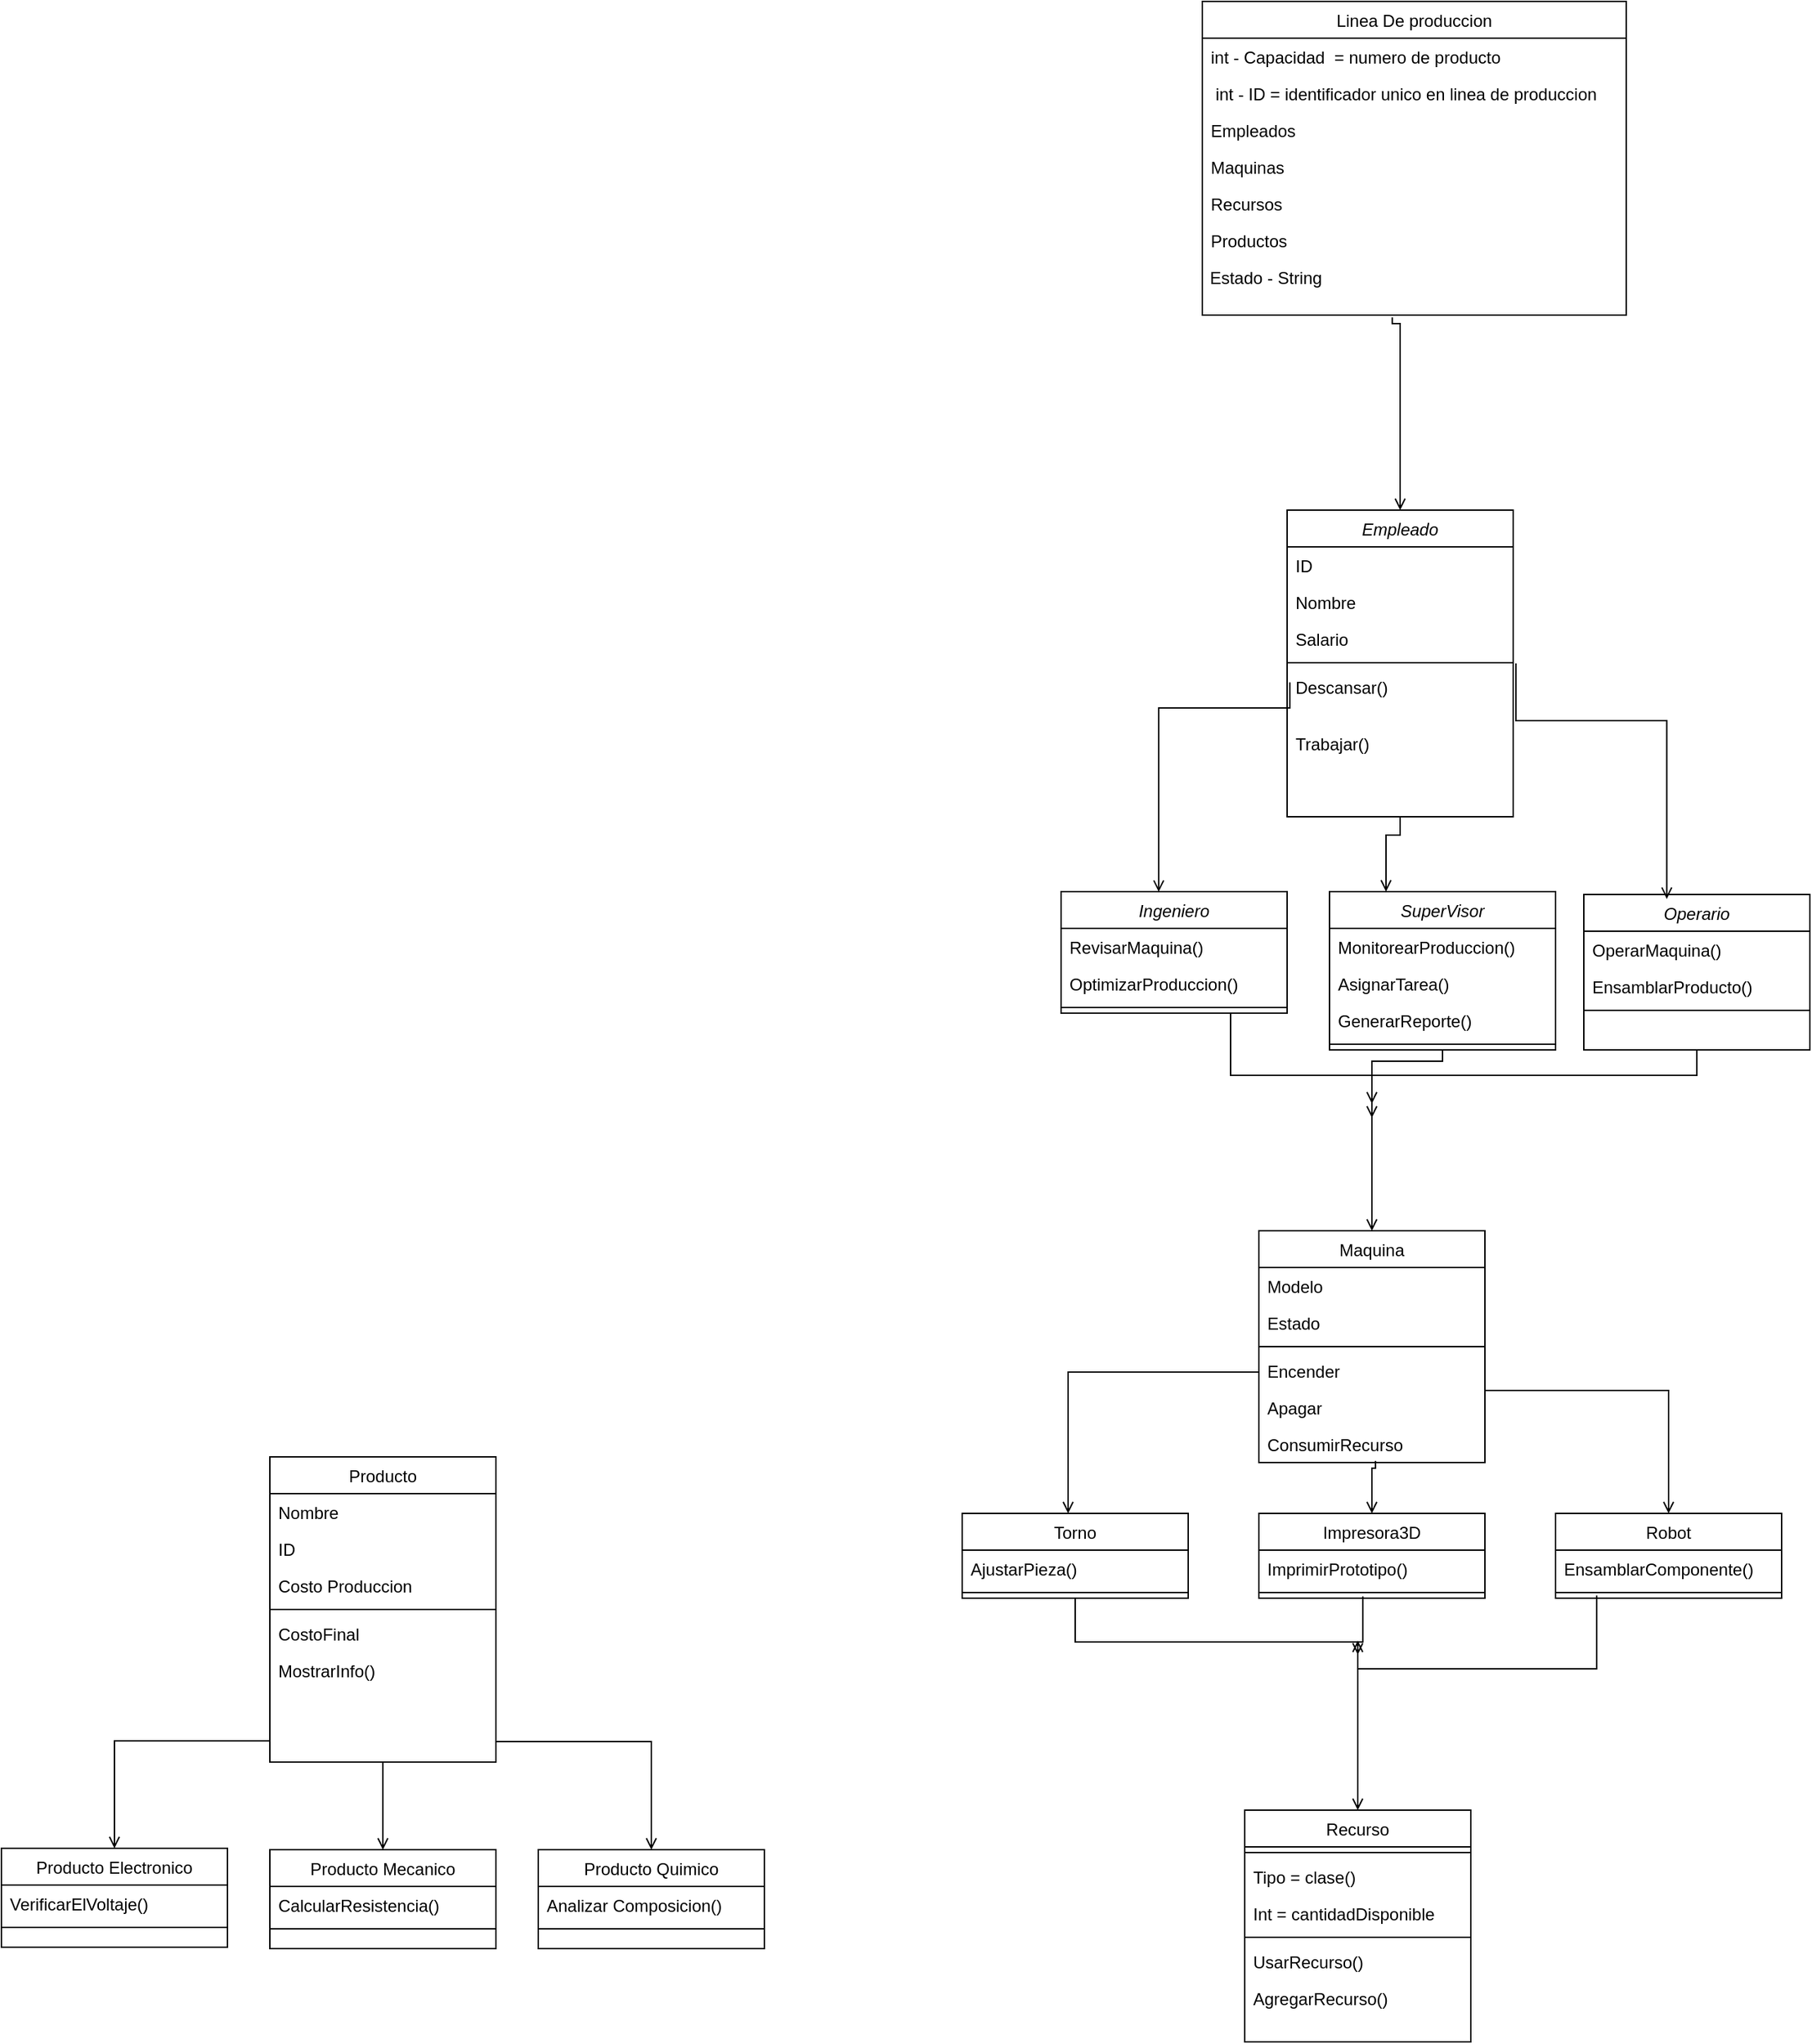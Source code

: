 <mxfile version="26.0.10">
  <diagram id="C5RBs43oDa-KdzZeNtuy" name="Page-1">
    <mxGraphModel dx="1806" dy="1612" grid="1" gridSize="10" guides="1" tooltips="1" connect="1" arrows="1" fold="1" page="1" pageScale="1" pageWidth="827" pageHeight="1169" math="0" shadow="0">
      <root>
        <object label="" Diagrama_UML="nose&#xa;" id="WIyWlLk6GJQsqaUBKTNV-0">
          <mxCell />
        </object>
        <mxCell id="WIyWlLk6GJQsqaUBKTNV-1" parent="WIyWlLk6GJQsqaUBKTNV-0" />
        <mxCell id="zkfFHV4jXpPFQw0GAbJ--0" value="Empleado" style="swimlane;fontStyle=2;align=center;verticalAlign=top;childLayout=stackLayout;horizontal=1;startSize=26;horizontalStack=0;resizeParent=1;resizeLast=0;collapsible=1;marginBottom=0;rounded=0;shadow=0;strokeWidth=1;" parent="WIyWlLk6GJQsqaUBKTNV-1" vertex="1">
          <mxGeometry x="150" y="-130" width="160" height="217" as="geometry">
            <mxRectangle x="230" y="140" width="160" height="26" as="alternateBounds" />
          </mxGeometry>
        </mxCell>
        <mxCell id="zkfFHV4jXpPFQw0GAbJ--1" value="ID" style="text;align=left;verticalAlign=top;spacingLeft=4;spacingRight=4;overflow=hidden;rotatable=0;points=[[0,0.5],[1,0.5]];portConstraint=eastwest;" parent="zkfFHV4jXpPFQw0GAbJ--0" vertex="1">
          <mxGeometry y="26" width="160" height="26" as="geometry" />
        </mxCell>
        <mxCell id="zkfFHV4jXpPFQw0GAbJ--2" value="Nombre" style="text;align=left;verticalAlign=top;spacingLeft=4;spacingRight=4;overflow=hidden;rotatable=0;points=[[0,0.5],[1,0.5]];portConstraint=eastwest;rounded=0;shadow=0;html=0;" parent="zkfFHV4jXpPFQw0GAbJ--0" vertex="1">
          <mxGeometry y="52" width="160" height="26" as="geometry" />
        </mxCell>
        <mxCell id="zkfFHV4jXpPFQw0GAbJ--3" value="Salario" style="text;align=left;verticalAlign=top;spacingLeft=4;spacingRight=4;overflow=hidden;rotatable=0;points=[[0,0.5],[1,0.5]];portConstraint=eastwest;rounded=0;shadow=0;html=0;" parent="zkfFHV4jXpPFQw0GAbJ--0" vertex="1">
          <mxGeometry y="78" width="160" height="26" as="geometry" />
        </mxCell>
        <mxCell id="zkfFHV4jXpPFQw0GAbJ--4" value="" style="line;html=1;strokeWidth=1;align=left;verticalAlign=middle;spacingTop=-1;spacingLeft=3;spacingRight=3;rotatable=0;labelPosition=right;points=[];portConstraint=eastwest;" parent="zkfFHV4jXpPFQw0GAbJ--0" vertex="1">
          <mxGeometry y="104" width="160" height="8" as="geometry" />
        </mxCell>
        <mxCell id="va-2-VRWZAZ5AJ6Nnm4U-2" value="Descansar()" style="text;align=left;verticalAlign=top;spacingLeft=4;spacingRight=4;overflow=hidden;rotatable=0;points=[[0,0.5],[1,0.5]];portConstraint=eastwest;rounded=0;shadow=0;html=0;" parent="zkfFHV4jXpPFQw0GAbJ--0" vertex="1">
          <mxGeometry y="112" width="160" height="40" as="geometry" />
        </mxCell>
        <mxCell id="zkfFHV4jXpPFQw0GAbJ--5" value="Trabajar()" style="text;align=left;verticalAlign=top;spacingLeft=4;spacingRight=4;overflow=hidden;rotatable=0;points=[[0,0.5],[1,0.5]];portConstraint=eastwest;" parent="zkfFHV4jXpPFQw0GAbJ--0" vertex="1">
          <mxGeometry y="152" width="160" height="38" as="geometry" />
        </mxCell>
        <mxCell id="zkfFHV4jXpPFQw0GAbJ--17" value="Producto" style="swimlane;fontStyle=0;align=center;verticalAlign=top;childLayout=stackLayout;horizontal=1;startSize=26;horizontalStack=0;resizeParent=1;resizeLast=0;collapsible=1;marginBottom=0;rounded=0;shadow=0;strokeWidth=1;" parent="WIyWlLk6GJQsqaUBKTNV-1" vertex="1">
          <mxGeometry x="-570" y="540" width="160" height="216" as="geometry">
            <mxRectangle x="550" y="140" width="160" height="26" as="alternateBounds" />
          </mxGeometry>
        </mxCell>
        <mxCell id="zkfFHV4jXpPFQw0GAbJ--18" value="Nombre" style="text;align=left;verticalAlign=top;spacingLeft=4;spacingRight=4;overflow=hidden;rotatable=0;points=[[0,0.5],[1,0.5]];portConstraint=eastwest;" parent="zkfFHV4jXpPFQw0GAbJ--17" vertex="1">
          <mxGeometry y="26" width="160" height="26" as="geometry" />
        </mxCell>
        <mxCell id="zkfFHV4jXpPFQw0GAbJ--19" value="ID" style="text;align=left;verticalAlign=top;spacingLeft=4;spacingRight=4;overflow=hidden;rotatable=0;points=[[0,0.5],[1,0.5]];portConstraint=eastwest;rounded=0;shadow=0;html=0;" parent="zkfFHV4jXpPFQw0GAbJ--17" vertex="1">
          <mxGeometry y="52" width="160" height="26" as="geometry" />
        </mxCell>
        <mxCell id="zkfFHV4jXpPFQw0GAbJ--20" value="Costo Produccion" style="text;align=left;verticalAlign=top;spacingLeft=4;spacingRight=4;overflow=hidden;rotatable=0;points=[[0,0.5],[1,0.5]];portConstraint=eastwest;rounded=0;shadow=0;html=0;" parent="zkfFHV4jXpPFQw0GAbJ--17" vertex="1">
          <mxGeometry y="78" width="160" height="26" as="geometry" />
        </mxCell>
        <mxCell id="zkfFHV4jXpPFQw0GAbJ--23" value="" style="line;html=1;strokeWidth=1;align=left;verticalAlign=middle;spacingTop=-1;spacingLeft=3;spacingRight=3;rotatable=0;labelPosition=right;points=[];portConstraint=eastwest;" parent="zkfFHV4jXpPFQw0GAbJ--17" vertex="1">
          <mxGeometry y="104" width="160" height="8" as="geometry" />
        </mxCell>
        <mxCell id="zkfFHV4jXpPFQw0GAbJ--24" value="CostoFinal" style="text;align=left;verticalAlign=top;spacingLeft=4;spacingRight=4;overflow=hidden;rotatable=0;points=[[0,0.5],[1,0.5]];portConstraint=eastwest;" parent="zkfFHV4jXpPFQw0GAbJ--17" vertex="1">
          <mxGeometry y="112" width="160" height="26" as="geometry" />
        </mxCell>
        <mxCell id="zkfFHV4jXpPFQw0GAbJ--25" value="MostrarInfo()" style="text;align=left;verticalAlign=top;spacingLeft=4;spacingRight=4;overflow=hidden;rotatable=0;points=[[0,0.5],[1,0.5]];portConstraint=eastwest;labelBackgroundColor=none;" parent="zkfFHV4jXpPFQw0GAbJ--17" vertex="1">
          <mxGeometry y="138" width="160" height="26" as="geometry" />
        </mxCell>
        <mxCell id="va-2-VRWZAZ5AJ6Nnm4U-9" value="Ingeniero" style="swimlane;fontStyle=2;align=center;verticalAlign=top;childLayout=stackLayout;horizontal=1;startSize=26;horizontalStack=0;resizeParent=1;resizeLast=0;collapsible=1;marginBottom=0;rounded=0;shadow=0;strokeWidth=1;" parent="WIyWlLk6GJQsqaUBKTNV-1" vertex="1">
          <mxGeometry x="-10" y="140" width="160" height="86" as="geometry">
            <mxRectangle x="230" y="140" width="160" height="26" as="alternateBounds" />
          </mxGeometry>
        </mxCell>
        <mxCell id="va-2-VRWZAZ5AJ6Nnm4U-10" value="RevisarMaquina()" style="text;align=left;verticalAlign=top;spacingLeft=4;spacingRight=4;overflow=hidden;rotatable=0;points=[[0,0.5],[1,0.5]];portConstraint=eastwest;" parent="va-2-VRWZAZ5AJ6Nnm4U-9" vertex="1">
          <mxGeometry y="26" width="160" height="26" as="geometry" />
        </mxCell>
        <mxCell id="va-2-VRWZAZ5AJ6Nnm4U-12" value="OptimizarProduccion()" style="text;align=left;verticalAlign=top;spacingLeft=4;spacingRight=4;overflow=hidden;rotatable=0;points=[[0,0.5],[1,0.5]];portConstraint=eastwest;rounded=0;shadow=0;html=0;" parent="va-2-VRWZAZ5AJ6Nnm4U-9" vertex="1">
          <mxGeometry y="52" width="160" height="26" as="geometry" />
        </mxCell>
        <mxCell id="va-2-VRWZAZ5AJ6Nnm4U-13" value="" style="line;html=1;strokeWidth=1;align=left;verticalAlign=middle;spacingTop=-1;spacingLeft=3;spacingRight=3;rotatable=0;labelPosition=right;points=[];portConstraint=eastwest;" parent="va-2-VRWZAZ5AJ6Nnm4U-9" vertex="1">
          <mxGeometry y="78" width="160" height="8" as="geometry" />
        </mxCell>
        <mxCell id="va-2-VRWZAZ5AJ6Nnm4U-16" value="SuperVisor" style="swimlane;fontStyle=2;align=center;verticalAlign=top;childLayout=stackLayout;horizontal=1;startSize=26;horizontalStack=0;resizeParent=1;resizeLast=0;collapsible=1;marginBottom=0;rounded=0;shadow=0;strokeWidth=1;" parent="WIyWlLk6GJQsqaUBKTNV-1" vertex="1">
          <mxGeometry x="180" y="140" width="160" height="112" as="geometry">
            <mxRectangle x="230" y="140" width="160" height="26" as="alternateBounds" />
          </mxGeometry>
        </mxCell>
        <mxCell id="va-2-VRWZAZ5AJ6Nnm4U-17" value="MonitorearProduccion()" style="text;align=left;verticalAlign=top;spacingLeft=4;spacingRight=4;overflow=hidden;rotatable=0;points=[[0,0.5],[1,0.5]];portConstraint=eastwest;" parent="va-2-VRWZAZ5AJ6Nnm4U-16" vertex="1">
          <mxGeometry y="26" width="160" height="26" as="geometry" />
        </mxCell>
        <mxCell id="va-2-VRWZAZ5AJ6Nnm4U-18" value="AsignarTarea()" style="text;align=left;verticalAlign=top;spacingLeft=4;spacingRight=4;overflow=hidden;rotatable=0;points=[[0,0.5],[1,0.5]];portConstraint=eastwest;rounded=0;shadow=0;html=0;" parent="va-2-VRWZAZ5AJ6Nnm4U-16" vertex="1">
          <mxGeometry y="52" width="160" height="26" as="geometry" />
        </mxCell>
        <mxCell id="va-2-VRWZAZ5AJ6Nnm4U-19" value="GenerarReporte()" style="text;align=left;verticalAlign=top;spacingLeft=4;spacingRight=4;overflow=hidden;rotatable=0;points=[[0,0.5],[1,0.5]];portConstraint=eastwest;rounded=0;shadow=0;html=0;" parent="va-2-VRWZAZ5AJ6Nnm4U-16" vertex="1">
          <mxGeometry y="78" width="160" height="26" as="geometry" />
        </mxCell>
        <mxCell id="va-2-VRWZAZ5AJ6Nnm4U-20" value="" style="line;html=1;strokeWidth=1;align=left;verticalAlign=middle;spacingTop=-1;spacingLeft=3;spacingRight=3;rotatable=0;labelPosition=right;points=[];portConstraint=eastwest;" parent="va-2-VRWZAZ5AJ6Nnm4U-16" vertex="1">
          <mxGeometry y="104" width="160" height="8" as="geometry" />
        </mxCell>
        <mxCell id="va-2-VRWZAZ5AJ6Nnm4U-21" value="Operario" style="swimlane;fontStyle=2;align=center;verticalAlign=top;childLayout=stackLayout;horizontal=1;startSize=26;horizontalStack=0;resizeParent=1;resizeLast=0;collapsible=1;marginBottom=0;rounded=0;shadow=0;strokeWidth=1;" parent="WIyWlLk6GJQsqaUBKTNV-1" vertex="1">
          <mxGeometry x="360" y="142" width="160" height="110" as="geometry">
            <mxRectangle x="230" y="140" width="160" height="26" as="alternateBounds" />
          </mxGeometry>
        </mxCell>
        <mxCell id="va-2-VRWZAZ5AJ6Nnm4U-22" value="OperarMaquina()" style="text;align=left;verticalAlign=top;spacingLeft=4;spacingRight=4;overflow=hidden;rotatable=0;points=[[0,0.5],[1,0.5]];portConstraint=eastwest;" parent="va-2-VRWZAZ5AJ6Nnm4U-21" vertex="1">
          <mxGeometry y="26" width="160" height="26" as="geometry" />
        </mxCell>
        <mxCell id="va-2-VRWZAZ5AJ6Nnm4U-23" value="EnsamblarProducto()" style="text;align=left;verticalAlign=top;spacingLeft=4;spacingRight=4;overflow=hidden;rotatable=0;points=[[0,0.5],[1,0.5]];portConstraint=eastwest;rounded=0;shadow=0;html=0;" parent="va-2-VRWZAZ5AJ6Nnm4U-21" vertex="1">
          <mxGeometry y="52" width="160" height="26" as="geometry" />
        </mxCell>
        <mxCell id="va-2-VRWZAZ5AJ6Nnm4U-25" value="" style="line;html=1;strokeWidth=1;align=left;verticalAlign=middle;spacingTop=-1;spacingLeft=3;spacingRight=3;rotatable=0;labelPosition=right;points=[];portConstraint=eastwest;" parent="va-2-VRWZAZ5AJ6Nnm4U-21" vertex="1">
          <mxGeometry y="78" width="160" height="8" as="geometry" />
        </mxCell>
        <mxCell id="va-2-VRWZAZ5AJ6Nnm4U-29" value="Producto Electronico" style="swimlane;fontStyle=0;align=center;verticalAlign=top;childLayout=stackLayout;horizontal=1;startSize=26;horizontalStack=0;resizeParent=1;resizeLast=0;collapsible=1;marginBottom=0;rounded=0;shadow=0;strokeWidth=1;" parent="WIyWlLk6GJQsqaUBKTNV-1" vertex="1">
          <mxGeometry x="-760" y="817" width="160" height="70" as="geometry">
            <mxRectangle x="550" y="140" width="160" height="26" as="alternateBounds" />
          </mxGeometry>
        </mxCell>
        <mxCell id="va-2-VRWZAZ5AJ6Nnm4U-31" value="VerificarElVoltaje()" style="text;align=left;verticalAlign=top;spacingLeft=4;spacingRight=4;overflow=hidden;rotatable=0;points=[[0,0.5],[1,0.5]];portConstraint=eastwest;rounded=0;shadow=0;html=0;" parent="va-2-VRWZAZ5AJ6Nnm4U-29" vertex="1">
          <mxGeometry y="26" width="160" height="26" as="geometry" />
        </mxCell>
        <mxCell id="va-2-VRWZAZ5AJ6Nnm4U-33" value="" style="line;html=1;strokeWidth=1;align=left;verticalAlign=middle;spacingTop=-1;spacingLeft=3;spacingRight=3;rotatable=0;labelPosition=right;points=[];portConstraint=eastwest;" parent="va-2-VRWZAZ5AJ6Nnm4U-29" vertex="1">
          <mxGeometry y="52" width="160" height="8" as="geometry" />
        </mxCell>
        <mxCell id="va-2-VRWZAZ5AJ6Nnm4U-37" value="Producto Mecanico" style="swimlane;fontStyle=0;align=center;verticalAlign=top;childLayout=stackLayout;horizontal=1;startSize=26;horizontalStack=0;resizeParent=1;resizeLast=0;collapsible=1;marginBottom=0;rounded=0;shadow=0;strokeWidth=1;" parent="WIyWlLk6GJQsqaUBKTNV-1" vertex="1">
          <mxGeometry x="-570" y="818" width="160" height="70" as="geometry">
            <mxRectangle x="550" y="140" width="160" height="26" as="alternateBounds" />
          </mxGeometry>
        </mxCell>
        <mxCell id="va-2-VRWZAZ5AJ6Nnm4U-38" value="CalcularResistencia()" style="text;align=left;verticalAlign=top;spacingLeft=4;spacingRight=4;overflow=hidden;rotatable=0;points=[[0,0.5],[1,0.5]];portConstraint=eastwest;rounded=0;shadow=0;html=0;" parent="va-2-VRWZAZ5AJ6Nnm4U-37" vertex="1">
          <mxGeometry y="26" width="160" height="26" as="geometry" />
        </mxCell>
        <mxCell id="va-2-VRWZAZ5AJ6Nnm4U-39" value="" style="line;html=1;strokeWidth=1;align=left;verticalAlign=middle;spacingTop=-1;spacingLeft=3;spacingRight=3;rotatable=0;labelPosition=right;points=[];portConstraint=eastwest;" parent="va-2-VRWZAZ5AJ6Nnm4U-37" vertex="1">
          <mxGeometry y="52" width="160" height="8" as="geometry" />
        </mxCell>
        <mxCell id="va-2-VRWZAZ5AJ6Nnm4U-45" value="Producto Quimico" style="swimlane;fontStyle=0;align=center;verticalAlign=top;childLayout=stackLayout;horizontal=1;startSize=26;horizontalStack=0;resizeParent=1;resizeLast=0;collapsible=1;marginBottom=0;rounded=0;shadow=0;strokeWidth=1;" parent="WIyWlLk6GJQsqaUBKTNV-1" vertex="1">
          <mxGeometry x="-380" y="818" width="160" height="70" as="geometry">
            <mxRectangle x="550" y="140" width="160" height="26" as="alternateBounds" />
          </mxGeometry>
        </mxCell>
        <mxCell id="va-2-VRWZAZ5AJ6Nnm4U-46" value="Analizar Composicion()" style="text;align=left;verticalAlign=top;spacingLeft=4;spacingRight=4;overflow=hidden;rotatable=0;points=[[0,0.5],[1,0.5]];portConstraint=eastwest;rounded=0;shadow=0;html=0;" parent="va-2-VRWZAZ5AJ6Nnm4U-45" vertex="1">
          <mxGeometry y="26" width="160" height="26" as="geometry" />
        </mxCell>
        <mxCell id="va-2-VRWZAZ5AJ6Nnm4U-47" value="" style="line;html=1;strokeWidth=1;align=left;verticalAlign=middle;spacingTop=-1;spacingLeft=3;spacingRight=3;rotatable=0;labelPosition=right;points=[];portConstraint=eastwest;" parent="va-2-VRWZAZ5AJ6Nnm4U-45" vertex="1">
          <mxGeometry y="52" width="160" height="8" as="geometry" />
        </mxCell>
        <mxCell id="va-2-VRWZAZ5AJ6Nnm4U-101" value="" style="endArrow=open;shadow=0;strokeWidth=1;rounded=0;curved=0;endFill=1;edgeStyle=elbowEdgeStyle;elbow=vertical;exitX=0.012;exitY=0.247;exitDx=0;exitDy=0;exitPerimeter=0;entryX=0.432;entryY=0.002;entryDx=0;entryDy=0;entryPerimeter=0;" parent="WIyWlLk6GJQsqaUBKTNV-1" source="va-2-VRWZAZ5AJ6Nnm4U-2" edge="1" target="va-2-VRWZAZ5AJ6Nnm4U-9">
          <mxGeometry x="0.5" y="41" relative="1" as="geometry">
            <mxPoint x="130" y="68" as="sourcePoint" />
            <mxPoint x="60" y="142" as="targetPoint" />
            <mxPoint x="-40" y="32" as="offset" />
            <Array as="points">
              <mxPoint x="110" y="10" />
            </Array>
          </mxGeometry>
        </mxCell>
        <mxCell id="va-2-VRWZAZ5AJ6Nnm4U-103" value="" style="endArrow=open;shadow=0;strokeWidth=1;rounded=0;curved=0;endFill=1;edgeStyle=elbowEdgeStyle;elbow=vertical;exitX=1.012;exitY=-0.086;exitDx=0;exitDy=0;exitPerimeter=0;entryX=0.367;entryY=0.029;entryDx=0;entryDy=0;entryPerimeter=0;" parent="WIyWlLk6GJQsqaUBKTNV-1" source="va-2-VRWZAZ5AJ6Nnm4U-2" target="va-2-VRWZAZ5AJ6Nnm4U-21" edge="1">
          <mxGeometry x="0.5" y="41" relative="1" as="geometry">
            <mxPoint x="414" y="6" as="sourcePoint" />
            <mxPoint x="344" y="80" as="targetPoint" />
            <mxPoint x="-40" y="32" as="offset" />
            <Array as="points">
              <mxPoint x="390" y="19" />
            </Array>
          </mxGeometry>
        </mxCell>
        <mxCell id="va-2-VRWZAZ5AJ6Nnm4U-104" value="" style="endArrow=open;shadow=0;strokeWidth=1;rounded=0;curved=0;endFill=1;edgeStyle=elbowEdgeStyle;elbow=vertical;exitX=0;exitY=0.5;exitDx=0;exitDy=0;entryX=0.5;entryY=0;entryDx=0;entryDy=0;" parent="WIyWlLk6GJQsqaUBKTNV-1" source="zkfFHV4jXpPFQw0GAbJ--24" target="va-2-VRWZAZ5AJ6Nnm4U-29" edge="1">
          <mxGeometry x="0.5" y="41" relative="1" as="geometry">
            <mxPoint x="-600" y="656" as="sourcePoint" />
            <mxPoint x="-670" y="730" as="targetPoint" />
            <mxPoint x="-40" y="32" as="offset" />
          </mxGeometry>
        </mxCell>
        <mxCell id="va-2-VRWZAZ5AJ6Nnm4U-105" value="" style="endArrow=open;shadow=0;strokeWidth=1;rounded=0;curved=0;endFill=1;edgeStyle=elbowEdgeStyle;elbow=vertical;entryX=0.5;entryY=0;entryDx=0;entryDy=0;exitX=0.5;exitY=1;exitDx=0;exitDy=0;" parent="WIyWlLk6GJQsqaUBKTNV-1" source="zkfFHV4jXpPFQw0GAbJ--17" target="va-2-VRWZAZ5AJ6Nnm4U-37" edge="1">
          <mxGeometry x="0.5" y="41" relative="1" as="geometry">
            <mxPoint x="-460" y="776" as="sourcePoint" />
            <mxPoint x="-563" y="830" as="targetPoint" />
            <mxPoint x="-40" y="32" as="offset" />
          </mxGeometry>
        </mxCell>
        <mxCell id="va-2-VRWZAZ5AJ6Nnm4U-106" value="" style="endArrow=open;shadow=0;strokeWidth=1;rounded=0;curved=0;endFill=1;edgeStyle=elbowEdgeStyle;elbow=vertical;exitX=1;exitY=0.5;exitDx=0;exitDy=0;entryX=0.5;entryY=0;entryDx=0;entryDy=0;" parent="WIyWlLk6GJQsqaUBKTNV-1" source="zkfFHV4jXpPFQw0GAbJ--24" target="va-2-VRWZAZ5AJ6Nnm4U-45" edge="1">
          <mxGeometry x="0.5" y="41" relative="1" as="geometry">
            <mxPoint x="-300" y="696" as="sourcePoint" />
            <mxPoint x="-370" y="770" as="targetPoint" />
            <mxPoint x="-40" y="32" as="offset" />
          </mxGeometry>
        </mxCell>
        <mxCell id="va-2-VRWZAZ5AJ6Nnm4U-108" value="" style="endArrow=open;shadow=0;strokeWidth=1;rounded=0;curved=0;endFill=1;edgeStyle=elbowEdgeStyle;elbow=vertical;exitX=0.75;exitY=1;exitDx=0;exitDy=0;" parent="WIyWlLk6GJQsqaUBKTNV-1" source="va-2-VRWZAZ5AJ6Nnm4U-9" edge="1">
          <mxGeometry x="0.5" y="41" relative="1" as="geometry">
            <mxPoint x="122" y="279" as="sourcePoint" />
            <mxPoint x="210" y="300" as="targetPoint" />
            <mxPoint x="-40" y="32" as="offset" />
            <Array as="points">
              <mxPoint x="80" y="270" />
            </Array>
          </mxGeometry>
        </mxCell>
        <mxCell id="va-2-VRWZAZ5AJ6Nnm4U-110" value="" style="endArrow=open;shadow=0;strokeWidth=1;rounded=0;curved=0;endFill=1;edgeStyle=elbowEdgeStyle;elbow=vertical;exitX=0.5;exitY=1;exitDx=0;exitDy=0;entryX=0.5;entryY=0;entryDx=0;entryDy=0;" parent="WIyWlLk6GJQsqaUBKTNV-1" source="va-2-VRWZAZ5AJ6Nnm4U-16" edge="1" target="va-2-VRWZAZ5AJ6Nnm4U-150">
          <mxGeometry x="0.5" y="41" relative="1" as="geometry">
            <mxPoint x="340" y="269" as="sourcePoint" />
            <mxPoint x="220" y="368" as="targetPoint" />
            <mxPoint x="-40" y="32" as="offset" />
            <Array as="points">
              <mxPoint x="298" y="260" />
            </Array>
          </mxGeometry>
        </mxCell>
        <mxCell id="va-2-VRWZAZ5AJ6Nnm4U-111" value="" style="endArrow=open;shadow=0;strokeWidth=1;rounded=0;curved=0;endFill=1;edgeStyle=elbowEdgeStyle;elbow=vertical;exitX=0.5;exitY=1;exitDx=0;exitDy=0;" parent="WIyWlLk6GJQsqaUBKTNV-1" source="va-2-VRWZAZ5AJ6Nnm4U-21" edge="1">
          <mxGeometry x="0.5" y="41" relative="1" as="geometry">
            <mxPoint x="492" y="279" as="sourcePoint" />
            <mxPoint x="210" y="290" as="targetPoint" />
            <mxPoint x="-40" y="32" as="offset" />
            <Array as="points">
              <mxPoint x="450" y="270" />
            </Array>
          </mxGeometry>
        </mxCell>
        <mxCell id="va-2-VRWZAZ5AJ6Nnm4U-112" value="" style="endArrow=open;shadow=0;strokeWidth=1;rounded=0;curved=0;endFill=1;edgeStyle=elbowEdgeStyle;elbow=vertical;exitX=0.5;exitY=1;exitDx=0;exitDy=0;entryX=0.25;entryY=0;entryDx=0;entryDy=0;" parent="WIyWlLk6GJQsqaUBKTNV-1" source="zkfFHV4jXpPFQw0GAbJ--0" target="va-2-VRWZAZ5AJ6Nnm4U-16" edge="1">
          <mxGeometry x="0.5" y="41" relative="1" as="geometry">
            <mxPoint x="292" y="109" as="sourcePoint" />
            <mxPoint x="200" y="232" as="targetPoint" />
            <mxPoint x="-40" y="32" as="offset" />
            <Array as="points">
              <mxPoint x="250" y="100" />
            </Array>
          </mxGeometry>
        </mxCell>
        <mxCell id="va-2-VRWZAZ5AJ6Nnm4U-150" value="Maquina" style="swimlane;fontStyle=0;align=center;verticalAlign=top;childLayout=stackLayout;horizontal=1;startSize=26;horizontalStack=0;resizeParent=1;resizeLast=0;collapsible=1;marginBottom=0;rounded=0;shadow=0;strokeWidth=1;" parent="WIyWlLk6GJQsqaUBKTNV-1" vertex="1">
          <mxGeometry x="130" y="380" width="160" height="164" as="geometry">
            <mxRectangle x="550" y="140" width="160" height="26" as="alternateBounds" />
          </mxGeometry>
        </mxCell>
        <mxCell id="va-2-VRWZAZ5AJ6Nnm4U-151" value="Modelo" style="text;align=left;verticalAlign=top;spacingLeft=4;spacingRight=4;overflow=hidden;rotatable=0;points=[[0,0.5],[1,0.5]];portConstraint=eastwest;" parent="va-2-VRWZAZ5AJ6Nnm4U-150" vertex="1">
          <mxGeometry y="26" width="160" height="26" as="geometry" />
        </mxCell>
        <mxCell id="va-2-VRWZAZ5AJ6Nnm4U-152" value="Estado" style="text;align=left;verticalAlign=top;spacingLeft=4;spacingRight=4;overflow=hidden;rotatable=0;points=[[0,0.5],[1,0.5]];portConstraint=eastwest;rounded=0;shadow=0;html=0;" parent="va-2-VRWZAZ5AJ6Nnm4U-150" vertex="1">
          <mxGeometry y="52" width="160" height="26" as="geometry" />
        </mxCell>
        <mxCell id="va-2-VRWZAZ5AJ6Nnm4U-154" value="" style="line;html=1;strokeWidth=1;align=left;verticalAlign=middle;spacingTop=-1;spacingLeft=3;spacingRight=3;rotatable=0;labelPosition=right;points=[];portConstraint=eastwest;" parent="va-2-VRWZAZ5AJ6Nnm4U-150" vertex="1">
          <mxGeometry y="78" width="160" height="8" as="geometry" />
        </mxCell>
        <mxCell id="va-2-VRWZAZ5AJ6Nnm4U-153" value="Encender" style="text;align=left;verticalAlign=top;spacingLeft=4;spacingRight=4;overflow=hidden;rotatable=0;points=[[0,0.5],[1,0.5]];portConstraint=eastwest;rounded=0;shadow=0;html=0;" parent="va-2-VRWZAZ5AJ6Nnm4U-150" vertex="1">
          <mxGeometry y="86" width="160" height="26" as="geometry" />
        </mxCell>
        <mxCell id="va-2-VRWZAZ5AJ6Nnm4U-155" value="Apagar" style="text;align=left;verticalAlign=top;spacingLeft=4;spacingRight=4;overflow=hidden;rotatable=0;points=[[0,0.5],[1,0.5]];portConstraint=eastwest;" parent="va-2-VRWZAZ5AJ6Nnm4U-150" vertex="1">
          <mxGeometry y="112" width="160" height="26" as="geometry" />
        </mxCell>
        <mxCell id="va-2-VRWZAZ5AJ6Nnm4U-156" value="ConsumirRecurso" style="text;align=left;verticalAlign=top;spacingLeft=4;spacingRight=4;overflow=hidden;rotatable=0;points=[[0,0.5],[1,0.5]];portConstraint=eastwest;labelBackgroundColor=none;" parent="va-2-VRWZAZ5AJ6Nnm4U-150" vertex="1">
          <mxGeometry y="138" width="160" height="26" as="geometry" />
        </mxCell>
        <mxCell id="va-2-VRWZAZ5AJ6Nnm4U-167" value="Robot" style="swimlane;fontStyle=0;align=center;verticalAlign=top;childLayout=stackLayout;horizontal=1;startSize=26;horizontalStack=0;resizeParent=1;resizeLast=0;collapsible=1;marginBottom=0;rounded=0;shadow=0;strokeWidth=1;" parent="WIyWlLk6GJQsqaUBKTNV-1" vertex="1">
          <mxGeometry x="340" y="580" width="160" height="60" as="geometry">
            <mxRectangle x="130" y="380" width="160" height="26" as="alternateBounds" />
          </mxGeometry>
        </mxCell>
        <mxCell id="va-2-VRWZAZ5AJ6Nnm4U-168" value="EnsamblarComponente()" style="text;align=left;verticalAlign=top;spacingLeft=4;spacingRight=4;overflow=hidden;rotatable=0;points=[[0,0.5],[1,0.5]];portConstraint=eastwest;" parent="va-2-VRWZAZ5AJ6Nnm4U-167" vertex="1">
          <mxGeometry y="26" width="160" height="26" as="geometry" />
        </mxCell>
        <mxCell id="va-2-VRWZAZ5AJ6Nnm4U-170" value="" style="line;html=1;strokeWidth=1;align=left;verticalAlign=middle;spacingTop=-1;spacingLeft=3;spacingRight=3;rotatable=0;labelPosition=right;points=[];portConstraint=eastwest;" parent="va-2-VRWZAZ5AJ6Nnm4U-167" vertex="1">
          <mxGeometry y="52" width="160" height="8" as="geometry" />
        </mxCell>
        <mxCell id="va-2-VRWZAZ5AJ6Nnm4U-173" value="Impresora3D" style="swimlane;fontStyle=0;align=center;verticalAlign=top;childLayout=stackLayout;horizontal=1;startSize=26;horizontalStack=0;resizeParent=1;resizeLast=0;collapsible=1;marginBottom=0;rounded=0;shadow=0;strokeWidth=1;" parent="WIyWlLk6GJQsqaUBKTNV-1" vertex="1">
          <mxGeometry x="130" y="580" width="160" height="60" as="geometry">
            <mxRectangle x="130" y="380" width="160" height="26" as="alternateBounds" />
          </mxGeometry>
        </mxCell>
        <mxCell id="va-2-VRWZAZ5AJ6Nnm4U-175" value="ImprimirPrototipo()" style="text;align=left;verticalAlign=top;spacingLeft=4;spacingRight=4;overflow=hidden;rotatable=0;points=[[0,0.5],[1,0.5]];portConstraint=eastwest;rounded=0;shadow=0;html=0;" parent="va-2-VRWZAZ5AJ6Nnm4U-173" vertex="1">
          <mxGeometry y="26" width="160" height="26" as="geometry" />
        </mxCell>
        <mxCell id="va-2-VRWZAZ5AJ6Nnm4U-176" value="" style="line;html=1;strokeWidth=1;align=left;verticalAlign=middle;spacingTop=-1;spacingLeft=3;spacingRight=3;rotatable=0;labelPosition=right;points=[];portConstraint=eastwest;" parent="va-2-VRWZAZ5AJ6Nnm4U-173" vertex="1">
          <mxGeometry y="52" width="160" height="8" as="geometry" />
        </mxCell>
        <mxCell id="va-2-VRWZAZ5AJ6Nnm4U-179" value="Torno" style="swimlane;fontStyle=0;align=center;verticalAlign=top;childLayout=stackLayout;horizontal=1;startSize=26;horizontalStack=0;resizeParent=1;resizeLast=0;collapsible=1;marginBottom=0;rounded=0;shadow=0;strokeWidth=1;" parent="WIyWlLk6GJQsqaUBKTNV-1" vertex="1">
          <mxGeometry x="-80" y="580" width="160" height="60" as="geometry">
            <mxRectangle x="130" y="380" width="160" height="26" as="alternateBounds" />
          </mxGeometry>
        </mxCell>
        <mxCell id="va-2-VRWZAZ5AJ6Nnm4U-181" value="AjustarPieza()" style="text;align=left;verticalAlign=top;spacingLeft=4;spacingRight=4;overflow=hidden;rotatable=0;points=[[0,0.5],[1,0.5]];portConstraint=eastwest;rounded=0;shadow=0;html=0;" parent="va-2-VRWZAZ5AJ6Nnm4U-179" vertex="1">
          <mxGeometry y="26" width="160" height="26" as="geometry" />
        </mxCell>
        <mxCell id="va-2-VRWZAZ5AJ6Nnm4U-182" value="" style="line;html=1;strokeWidth=1;align=left;verticalAlign=middle;spacingTop=-1;spacingLeft=3;spacingRight=3;rotatable=0;labelPosition=right;points=[];portConstraint=eastwest;" parent="va-2-VRWZAZ5AJ6Nnm4U-179" vertex="1">
          <mxGeometry y="52" width="160" height="8" as="geometry" />
        </mxCell>
        <mxCell id="va-2-VRWZAZ5AJ6Nnm4U-185" value="" style="endArrow=open;shadow=0;strokeWidth=1;rounded=0;curved=0;endFill=1;edgeStyle=elbowEdgeStyle;elbow=vertical;entryX=0.532;entryY=-0.017;entryDx=0;entryDy=0;entryPerimeter=0;exitX=0;exitY=0.5;exitDx=0;exitDy=0;" parent="WIyWlLk6GJQsqaUBKTNV-1" source="va-2-VRWZAZ5AJ6Nnm4U-153" edge="1">
          <mxGeometry x="0.5" y="41" relative="1" as="geometry">
            <mxPoint x="40" y="480" as="sourcePoint" />
            <mxPoint x="-5" y="580" as="targetPoint" />
            <mxPoint x="-40" y="32" as="offset" />
            <Array as="points">
              <mxPoint x="40" y="480" />
            </Array>
          </mxGeometry>
        </mxCell>
        <mxCell id="va-2-VRWZAZ5AJ6Nnm4U-186" value="" style="endArrow=open;shadow=0;strokeWidth=1;rounded=0;curved=0;endFill=1;edgeStyle=elbowEdgeStyle;elbow=vertical;exitX=0.516;exitY=0.958;exitDx=0;exitDy=0;entryX=0.5;entryY=0;entryDx=0;entryDy=0;exitPerimeter=0;" parent="WIyWlLk6GJQsqaUBKTNV-1" source="va-2-VRWZAZ5AJ6Nnm4U-156" target="va-2-VRWZAZ5AJ6Nnm4U-173" edge="1">
          <mxGeometry x="0.5" y="41" relative="1" as="geometry">
            <mxPoint x="207.5" y="544" as="sourcePoint" />
            <mxPoint x="212.5" y="635" as="targetPoint" />
            <mxPoint x="-40" y="32" as="offset" />
            <Array as="points">
              <mxPoint x="217.5" y="548" />
            </Array>
          </mxGeometry>
        </mxCell>
        <mxCell id="va-2-VRWZAZ5AJ6Nnm4U-187" value="" style="endArrow=open;shadow=0;strokeWidth=1;rounded=0;curved=0;endFill=1;edgeStyle=elbowEdgeStyle;elbow=vertical;exitX=1;exitY=0.5;exitDx=0;exitDy=0;entryX=0.5;entryY=0;entryDx=0;entryDy=0;" parent="WIyWlLk6GJQsqaUBKTNV-1" source="va-2-VRWZAZ5AJ6Nnm4U-153" target="va-2-VRWZAZ5AJ6Nnm4U-167" edge="1">
          <mxGeometry x="0.5" y="41" relative="1" as="geometry">
            <mxPoint x="417.5" y="489" as="sourcePoint" />
            <mxPoint x="422.5" y="580" as="targetPoint" />
            <mxPoint x="-40" y="32" as="offset" />
            <Array as="points">
              <mxPoint x="427.5" y="493" />
            </Array>
          </mxGeometry>
        </mxCell>
        <mxCell id="va-2-VRWZAZ5AJ6Nnm4U-189" value="Recurso" style="swimlane;fontStyle=0;align=center;verticalAlign=top;childLayout=stackLayout;horizontal=1;startSize=26;horizontalStack=0;resizeParent=1;resizeLast=0;collapsible=1;marginBottom=0;rounded=0;shadow=0;strokeWidth=1;" parent="WIyWlLk6GJQsqaUBKTNV-1" vertex="1">
          <mxGeometry x="120" y="790" width="160" height="164" as="geometry">
            <mxRectangle x="550" y="140" width="160" height="26" as="alternateBounds" />
          </mxGeometry>
        </mxCell>
        <mxCell id="va-2-VRWZAZ5AJ6Nnm4U-192" value="" style="line;html=1;strokeWidth=1;align=left;verticalAlign=middle;spacingTop=-1;spacingLeft=3;spacingRight=3;rotatable=0;labelPosition=right;points=[];portConstraint=eastwest;" parent="va-2-VRWZAZ5AJ6Nnm4U-189" vertex="1">
          <mxGeometry y="26" width="160" height="8" as="geometry" />
        </mxCell>
        <mxCell id="va-2-VRWZAZ5AJ6Nnm4U-196" value="Tipo = clase()" style="text;align=left;verticalAlign=top;spacingLeft=4;spacingRight=4;overflow=hidden;rotatable=0;points=[[0,0.5],[1,0.5]];portConstraint=eastwest;" parent="va-2-VRWZAZ5AJ6Nnm4U-189" vertex="1">
          <mxGeometry y="34" width="160" height="26" as="geometry" />
        </mxCell>
        <mxCell id="va-2-VRWZAZ5AJ6Nnm4U-197" value="Int = cantidadDisponible" style="text;align=left;verticalAlign=top;spacingLeft=4;spacingRight=4;overflow=hidden;rotatable=0;points=[[0,0.5],[1,0.5]];portConstraint=eastwest;" parent="va-2-VRWZAZ5AJ6Nnm4U-189" vertex="1">
          <mxGeometry y="60" width="160" height="26" as="geometry" />
        </mxCell>
        <mxCell id="va-2-VRWZAZ5AJ6Nnm4U-201" value="" style="line;html=1;strokeWidth=1;align=left;verticalAlign=middle;spacingTop=-1;spacingLeft=3;spacingRight=3;rotatable=0;labelPosition=right;points=[];portConstraint=eastwest;" parent="va-2-VRWZAZ5AJ6Nnm4U-189" vertex="1">
          <mxGeometry y="86" width="160" height="8" as="geometry" />
        </mxCell>
        <mxCell id="va-2-VRWZAZ5AJ6Nnm4U-198" value="UsarRecurso()" style="text;align=left;verticalAlign=top;spacingLeft=4;spacingRight=4;overflow=hidden;rotatable=0;points=[[0,0.5],[1,0.5]];portConstraint=eastwest;" parent="va-2-VRWZAZ5AJ6Nnm4U-189" vertex="1">
          <mxGeometry y="94" width="160" height="26" as="geometry" />
        </mxCell>
        <mxCell id="va-2-VRWZAZ5AJ6Nnm4U-199" value="AgregarRecurso()" style="text;align=left;verticalAlign=top;spacingLeft=4;spacingRight=4;overflow=hidden;rotatable=0;points=[[0,0.5],[1,0.5]];portConstraint=eastwest;" parent="va-2-VRWZAZ5AJ6Nnm4U-189" vertex="1">
          <mxGeometry y="120" width="160" height="26" as="geometry" />
        </mxCell>
        <mxCell id="va-2-VRWZAZ5AJ6Nnm4U-211" value="Linea De produccion" style="swimlane;fontStyle=0;align=center;verticalAlign=top;childLayout=stackLayout;horizontal=1;startSize=26;horizontalStack=0;resizeParent=1;resizeLast=0;collapsible=1;marginBottom=0;rounded=0;shadow=0;strokeWidth=1;" parent="WIyWlLk6GJQsqaUBKTNV-1" vertex="1">
          <mxGeometry x="90" y="-490" width="300" height="222" as="geometry">
            <mxRectangle x="550" y="140" width="160" height="26" as="alternateBounds" />
          </mxGeometry>
        </mxCell>
        <mxCell id="va-2-VRWZAZ5AJ6Nnm4U-212" value="int - Capacidad  = numero de producto" style="text;align=left;verticalAlign=top;spacingLeft=4;spacingRight=4;overflow=hidden;rotatable=0;points=[[0,0.5],[1,0.5]];portConstraint=eastwest;" parent="va-2-VRWZAZ5AJ6Nnm4U-211" vertex="1">
          <mxGeometry y="26" width="300" height="26" as="geometry" />
        </mxCell>
        <mxCell id="va-2-VRWZAZ5AJ6Nnm4U-213" value=" int - ID = identificador unico en linea de produccion" style="text;align=left;verticalAlign=top;spacingLeft=4;spacingRight=4;overflow=hidden;rotatable=0;points=[[0,0.5],[1,0.5]];portConstraint=eastwest;rounded=0;shadow=0;html=0;" parent="va-2-VRWZAZ5AJ6Nnm4U-211" vertex="1">
          <mxGeometry y="52" width="300" height="26" as="geometry" />
        </mxCell>
        <mxCell id="va-2-VRWZAZ5AJ6Nnm4U-214" value="Empleados" style="text;align=left;verticalAlign=top;spacingLeft=4;spacingRight=4;overflow=hidden;rotatable=0;points=[[0,0.5],[1,0.5]];portConstraint=eastwest;rounded=0;shadow=0;html=0;" parent="va-2-VRWZAZ5AJ6Nnm4U-211" vertex="1">
          <mxGeometry y="78" width="300" height="26" as="geometry" />
        </mxCell>
        <mxCell id="va-2-VRWZAZ5AJ6Nnm4U-216" value="Maquinas" style="text;align=left;verticalAlign=top;spacingLeft=4;spacingRight=4;overflow=hidden;rotatable=0;points=[[0,0.5],[1,0.5]];portConstraint=eastwest;" parent="va-2-VRWZAZ5AJ6Nnm4U-211" vertex="1">
          <mxGeometry y="104" width="300" height="26" as="geometry" />
        </mxCell>
        <mxCell id="va-2-VRWZAZ5AJ6Nnm4U-217" value="Recursos" style="text;align=left;verticalAlign=top;spacingLeft=4;spacingRight=4;overflow=hidden;rotatable=0;points=[[0,0.5],[1,0.5]];portConstraint=eastwest;labelBackgroundColor=none;" parent="va-2-VRWZAZ5AJ6Nnm4U-211" vertex="1">
          <mxGeometry y="130" width="300" height="26" as="geometry" />
        </mxCell>
        <mxCell id="va-2-VRWZAZ5AJ6Nnm4U-218" value="Productos" style="text;align=left;verticalAlign=top;spacingLeft=4;spacingRight=4;overflow=hidden;rotatable=0;points=[[0,0.5],[1,0.5]];portConstraint=eastwest;labelBackgroundColor=none;" parent="va-2-VRWZAZ5AJ6Nnm4U-211" vertex="1">
          <mxGeometry y="156" width="300" height="26" as="geometry" />
        </mxCell>
        <mxCell id="va-2-VRWZAZ5AJ6Nnm4U-220" value="&lt;span style=&quot;text-wrap: nowrap;&quot;&gt;&amp;nbsp;Estado - String&amp;nbsp;&lt;/span&gt;" style="text;whiteSpace=wrap;html=1;" parent="va-2-VRWZAZ5AJ6Nnm4U-211" vertex="1">
          <mxGeometry y="182" width="300" height="40" as="geometry" />
        </mxCell>
        <mxCell id="ugoRmlSWp45VNGCBtjR5-0" value="" style="endArrow=open;shadow=0;strokeWidth=1;rounded=0;curved=0;endFill=1;edgeStyle=elbowEdgeStyle;elbow=vertical;exitX=0.5;exitY=1;exitDx=0;exitDy=0;" edge="1" parent="WIyWlLk6GJQsqaUBKTNV-1" source="va-2-VRWZAZ5AJ6Nnm4U-179">
          <mxGeometry x="0.5" y="41" relative="1" as="geometry">
            <mxPoint x="105" y="670" as="sourcePoint" />
            <mxPoint x="200" y="680" as="targetPoint" />
            <mxPoint x="-40" y="32" as="offset" />
            <Array as="points">
              <mxPoint x="15" y="671" />
            </Array>
          </mxGeometry>
        </mxCell>
        <mxCell id="ugoRmlSWp45VNGCBtjR5-1" value="" style="endArrow=open;shadow=0;strokeWidth=1;rounded=0;curved=0;endFill=1;edgeStyle=elbowEdgeStyle;elbow=vertical;entryX=0.5;entryY=0;entryDx=0;entryDy=0;exitX=0.46;exitY=0.845;exitDx=0;exitDy=0;exitPerimeter=0;" edge="1" parent="WIyWlLk6GJQsqaUBKTNV-1" source="va-2-VRWZAZ5AJ6Nnm4U-176" target="va-2-VRWZAZ5AJ6Nnm4U-189">
          <mxGeometry x="0.5" y="41" relative="1" as="geometry">
            <mxPoint x="340" y="670" as="sourcePoint" />
            <mxPoint x="205" y="771" as="targetPoint" />
            <mxPoint x="-40" y="32" as="offset" />
            <Array as="points">
              <mxPoint x="205" y="671" />
            </Array>
          </mxGeometry>
        </mxCell>
        <mxCell id="ugoRmlSWp45VNGCBtjR5-2" value="" style="endArrow=open;shadow=0;strokeWidth=1;rounded=0;curved=0;endFill=1;edgeStyle=elbowEdgeStyle;elbow=vertical;exitX=0.182;exitY=0.759;exitDx=0;exitDy=0;exitPerimeter=0;" edge="1" parent="WIyWlLk6GJQsqaUBKTNV-1" source="va-2-VRWZAZ5AJ6Nnm4U-170">
          <mxGeometry x="0.5" y="41" relative="1" as="geometry">
            <mxPoint x="487.5" y="689" as="sourcePoint" />
            <mxPoint x="200" y="670" as="targetPoint" />
            <mxPoint x="-40" y="32" as="offset" />
            <Array as="points">
              <mxPoint x="397.5" y="690" />
            </Array>
          </mxGeometry>
        </mxCell>
        <mxCell id="ugoRmlSWp45VNGCBtjR5-3" value="" style="endArrow=open;shadow=0;strokeWidth=1;rounded=0;curved=0;endFill=1;edgeStyle=elbowEdgeStyle;elbow=vertical;exitX=0.448;exitY=1.042;exitDx=0;exitDy=0;exitPerimeter=0;entryX=0.5;entryY=0;entryDx=0;entryDy=0;" edge="1" parent="WIyWlLk6GJQsqaUBKTNV-1" source="va-2-VRWZAZ5AJ6Nnm4U-220" target="zkfFHV4jXpPFQw0GAbJ--0">
          <mxGeometry x="0.5" y="41" relative="1" as="geometry">
            <mxPoint x="296" y="-280" as="sourcePoint" />
            <mxPoint x="204" y="-130" as="targetPoint" />
            <mxPoint x="-40" y="32" as="offset" />
            <Array as="points">
              <mxPoint x="254" y="-262" />
            </Array>
          </mxGeometry>
        </mxCell>
      </root>
    </mxGraphModel>
  </diagram>
</mxfile>
